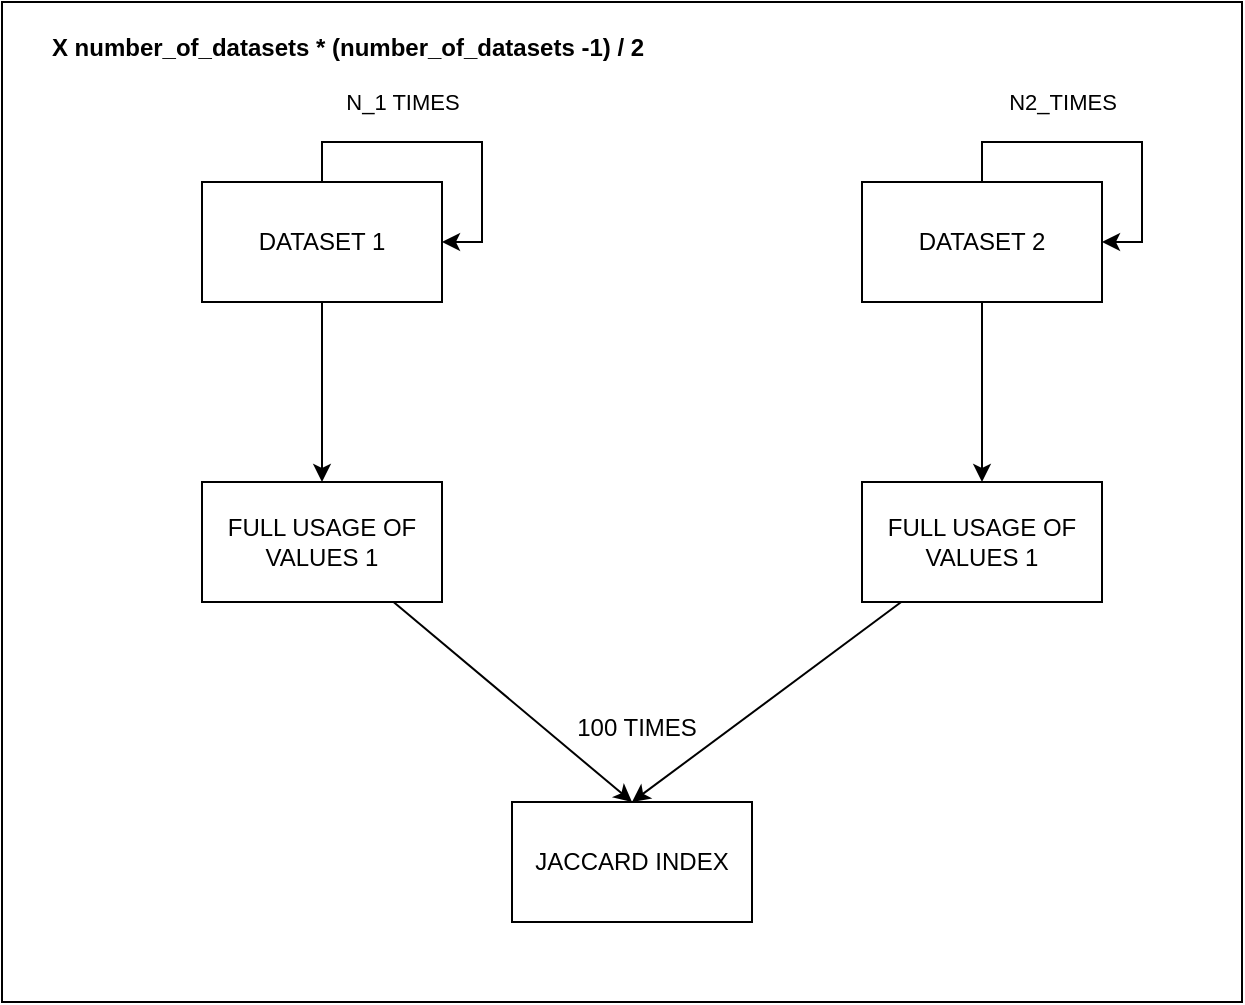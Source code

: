 <mxfile version="21.3.4" type="github">
  <diagram name="Page-1" id="_Yx7EaNyHoncJA6XGd1r">
    <mxGraphModel dx="1050" dy="549" grid="1" gridSize="10" guides="1" tooltips="1" connect="1" arrows="1" fold="1" page="1" pageScale="1" pageWidth="850" pageHeight="1100" math="0" shadow="0">
      <root>
        <mxCell id="0" />
        <mxCell id="1" parent="0" />
        <mxCell id="ct6HcofJqHDrrLQW4kxx-17" value="" style="rounded=0;whiteSpace=wrap;html=1;" vertex="1" parent="1">
          <mxGeometry x="50" y="30" width="620" height="500" as="geometry" />
        </mxCell>
        <mxCell id="ct6HcofJqHDrrLQW4kxx-13" style="edgeStyle=orthogonalEdgeStyle;rounded=0;orthogonalLoop=1;jettySize=auto;html=1;entryX=0.5;entryY=0;entryDx=0;entryDy=0;" edge="1" parent="1" source="ct6HcofJqHDrrLQW4kxx-3" target="ct6HcofJqHDrrLQW4kxx-4">
          <mxGeometry relative="1" as="geometry" />
        </mxCell>
        <mxCell id="ct6HcofJqHDrrLQW4kxx-3" value="DATASET 1" style="rounded=0;whiteSpace=wrap;html=1;" vertex="1" parent="1">
          <mxGeometry x="150" y="120" width="120" height="60" as="geometry" />
        </mxCell>
        <mxCell id="ct6HcofJqHDrrLQW4kxx-14" style="rounded=0;orthogonalLoop=1;jettySize=auto;html=1;entryX=0.5;entryY=0;entryDx=0;entryDy=0;" edge="1" parent="1" source="ct6HcofJqHDrrLQW4kxx-4" target="ct6HcofJqHDrrLQW4kxx-7">
          <mxGeometry relative="1" as="geometry" />
        </mxCell>
        <mxCell id="ct6HcofJqHDrrLQW4kxx-4" value="FULL USAGE OF VALUES 1" style="rounded=0;whiteSpace=wrap;html=1;" vertex="1" parent="1">
          <mxGeometry x="150" y="270" width="120" height="60" as="geometry" />
        </mxCell>
        <mxCell id="ct6HcofJqHDrrLQW4kxx-12" style="edgeStyle=orthogonalEdgeStyle;rounded=0;orthogonalLoop=1;jettySize=auto;html=1;entryX=0.5;entryY=0;entryDx=0;entryDy=0;" edge="1" parent="1" source="ct6HcofJqHDrrLQW4kxx-5" target="ct6HcofJqHDrrLQW4kxx-6">
          <mxGeometry relative="1" as="geometry" />
        </mxCell>
        <mxCell id="ct6HcofJqHDrrLQW4kxx-5" value="DATASET 2" style="rounded=0;whiteSpace=wrap;html=1;" vertex="1" parent="1">
          <mxGeometry x="480" y="120" width="120" height="60" as="geometry" />
        </mxCell>
        <mxCell id="ct6HcofJqHDrrLQW4kxx-15" style="rounded=0;orthogonalLoop=1;jettySize=auto;html=1;entryX=0.5;entryY=0;entryDx=0;entryDy=0;" edge="1" parent="1" source="ct6HcofJqHDrrLQW4kxx-6" target="ct6HcofJqHDrrLQW4kxx-7">
          <mxGeometry relative="1" as="geometry" />
        </mxCell>
        <mxCell id="ct6HcofJqHDrrLQW4kxx-6" value="FULL USAGE OF VALUES 1" style="rounded=0;whiteSpace=wrap;html=1;" vertex="1" parent="1">
          <mxGeometry x="480" y="270" width="120" height="60" as="geometry" />
        </mxCell>
        <mxCell id="ct6HcofJqHDrrLQW4kxx-7" value="JACCARD INDEX" style="rounded=0;whiteSpace=wrap;html=1;" vertex="1" parent="1">
          <mxGeometry x="305" y="430" width="120" height="60" as="geometry" />
        </mxCell>
        <mxCell id="ct6HcofJqHDrrLQW4kxx-8" style="edgeStyle=orthogonalEdgeStyle;rounded=0;orthogonalLoop=1;jettySize=auto;html=1;entryX=1;entryY=0.5;entryDx=0;entryDy=0;" edge="1" parent="1" source="ct6HcofJqHDrrLQW4kxx-3" target="ct6HcofJqHDrrLQW4kxx-3">
          <mxGeometry relative="1" as="geometry" />
        </mxCell>
        <mxCell id="ct6HcofJqHDrrLQW4kxx-9" value="N_1 TIMES" style="edgeLabel;html=1;align=center;verticalAlign=middle;resizable=0;points=[];" vertex="1" connectable="0" parent="ct6HcofJqHDrrLQW4kxx-8">
          <mxGeometry x="-0.097" y="1" relative="1" as="geometry">
            <mxPoint x="-17" y="-19" as="offset" />
          </mxGeometry>
        </mxCell>
        <mxCell id="ct6HcofJqHDrrLQW4kxx-10" style="edgeStyle=orthogonalEdgeStyle;rounded=0;orthogonalLoop=1;jettySize=auto;html=1;entryX=1;entryY=0.5;entryDx=0;entryDy=0;" edge="1" parent="1" source="ct6HcofJqHDrrLQW4kxx-5" target="ct6HcofJqHDrrLQW4kxx-5">
          <mxGeometry relative="1" as="geometry" />
        </mxCell>
        <mxCell id="ct6HcofJqHDrrLQW4kxx-11" value="N2_TIMES" style="edgeLabel;html=1;align=center;verticalAlign=middle;resizable=0;points=[];" vertex="1" connectable="0" parent="ct6HcofJqHDrrLQW4kxx-10">
          <mxGeometry x="-0.143" y="-1" relative="1" as="geometry">
            <mxPoint x="-13" y="-21" as="offset" />
          </mxGeometry>
        </mxCell>
        <mxCell id="ct6HcofJqHDrrLQW4kxx-16" value="100 TIMES" style="text;html=1;align=center;verticalAlign=middle;resizable=0;points=[];autosize=1;strokeColor=none;fillColor=none;" vertex="1" parent="1">
          <mxGeometry x="327" y="378" width="80" height="30" as="geometry" />
        </mxCell>
        <mxCell id="ct6HcofJqHDrrLQW4kxx-18" value="X number_of_datasets * (number_of_datasets -1) / 2" style="text;html=1;strokeColor=none;fillColor=none;align=center;verticalAlign=middle;whiteSpace=wrap;rounded=0;fontStyle=1" vertex="1" parent="1">
          <mxGeometry x="68" y="43" width="310" height="20" as="geometry" />
        </mxCell>
      </root>
    </mxGraphModel>
  </diagram>
</mxfile>
